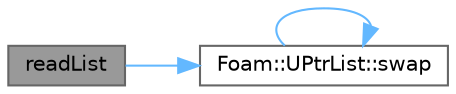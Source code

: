 digraph "readList"
{
 // LATEX_PDF_SIZE
  bgcolor="transparent";
  edge [fontname=Helvetica,fontsize=10,labelfontname=Helvetica,labelfontsize=10];
  node [fontname=Helvetica,fontsize=10,shape=box,height=0.2,width=0.4];
  rankdir="LR";
  Node1 [id="Node000001",label="readList",height=0.2,width=0.4,color="gray40", fillcolor="grey60", style="filled", fontcolor="black",tooltip=" "];
  Node1 -> Node2 [id="edge1_Node000001_Node000002",color="steelblue1",style="solid",tooltip=" "];
  Node2 [id="Node000002",label="Foam::UPtrList::swap",height=0.2,width=0.4,color="grey40", fillcolor="white", style="filled",URL="$classFoam_1_1UPtrList.html#a1924ef43f423fbed97024f81bba4ff85",tooltip=" "];
  Node2 -> Node2 [id="edge2_Node000002_Node000002",color="steelblue1",style="solid",tooltip=" "];
}
